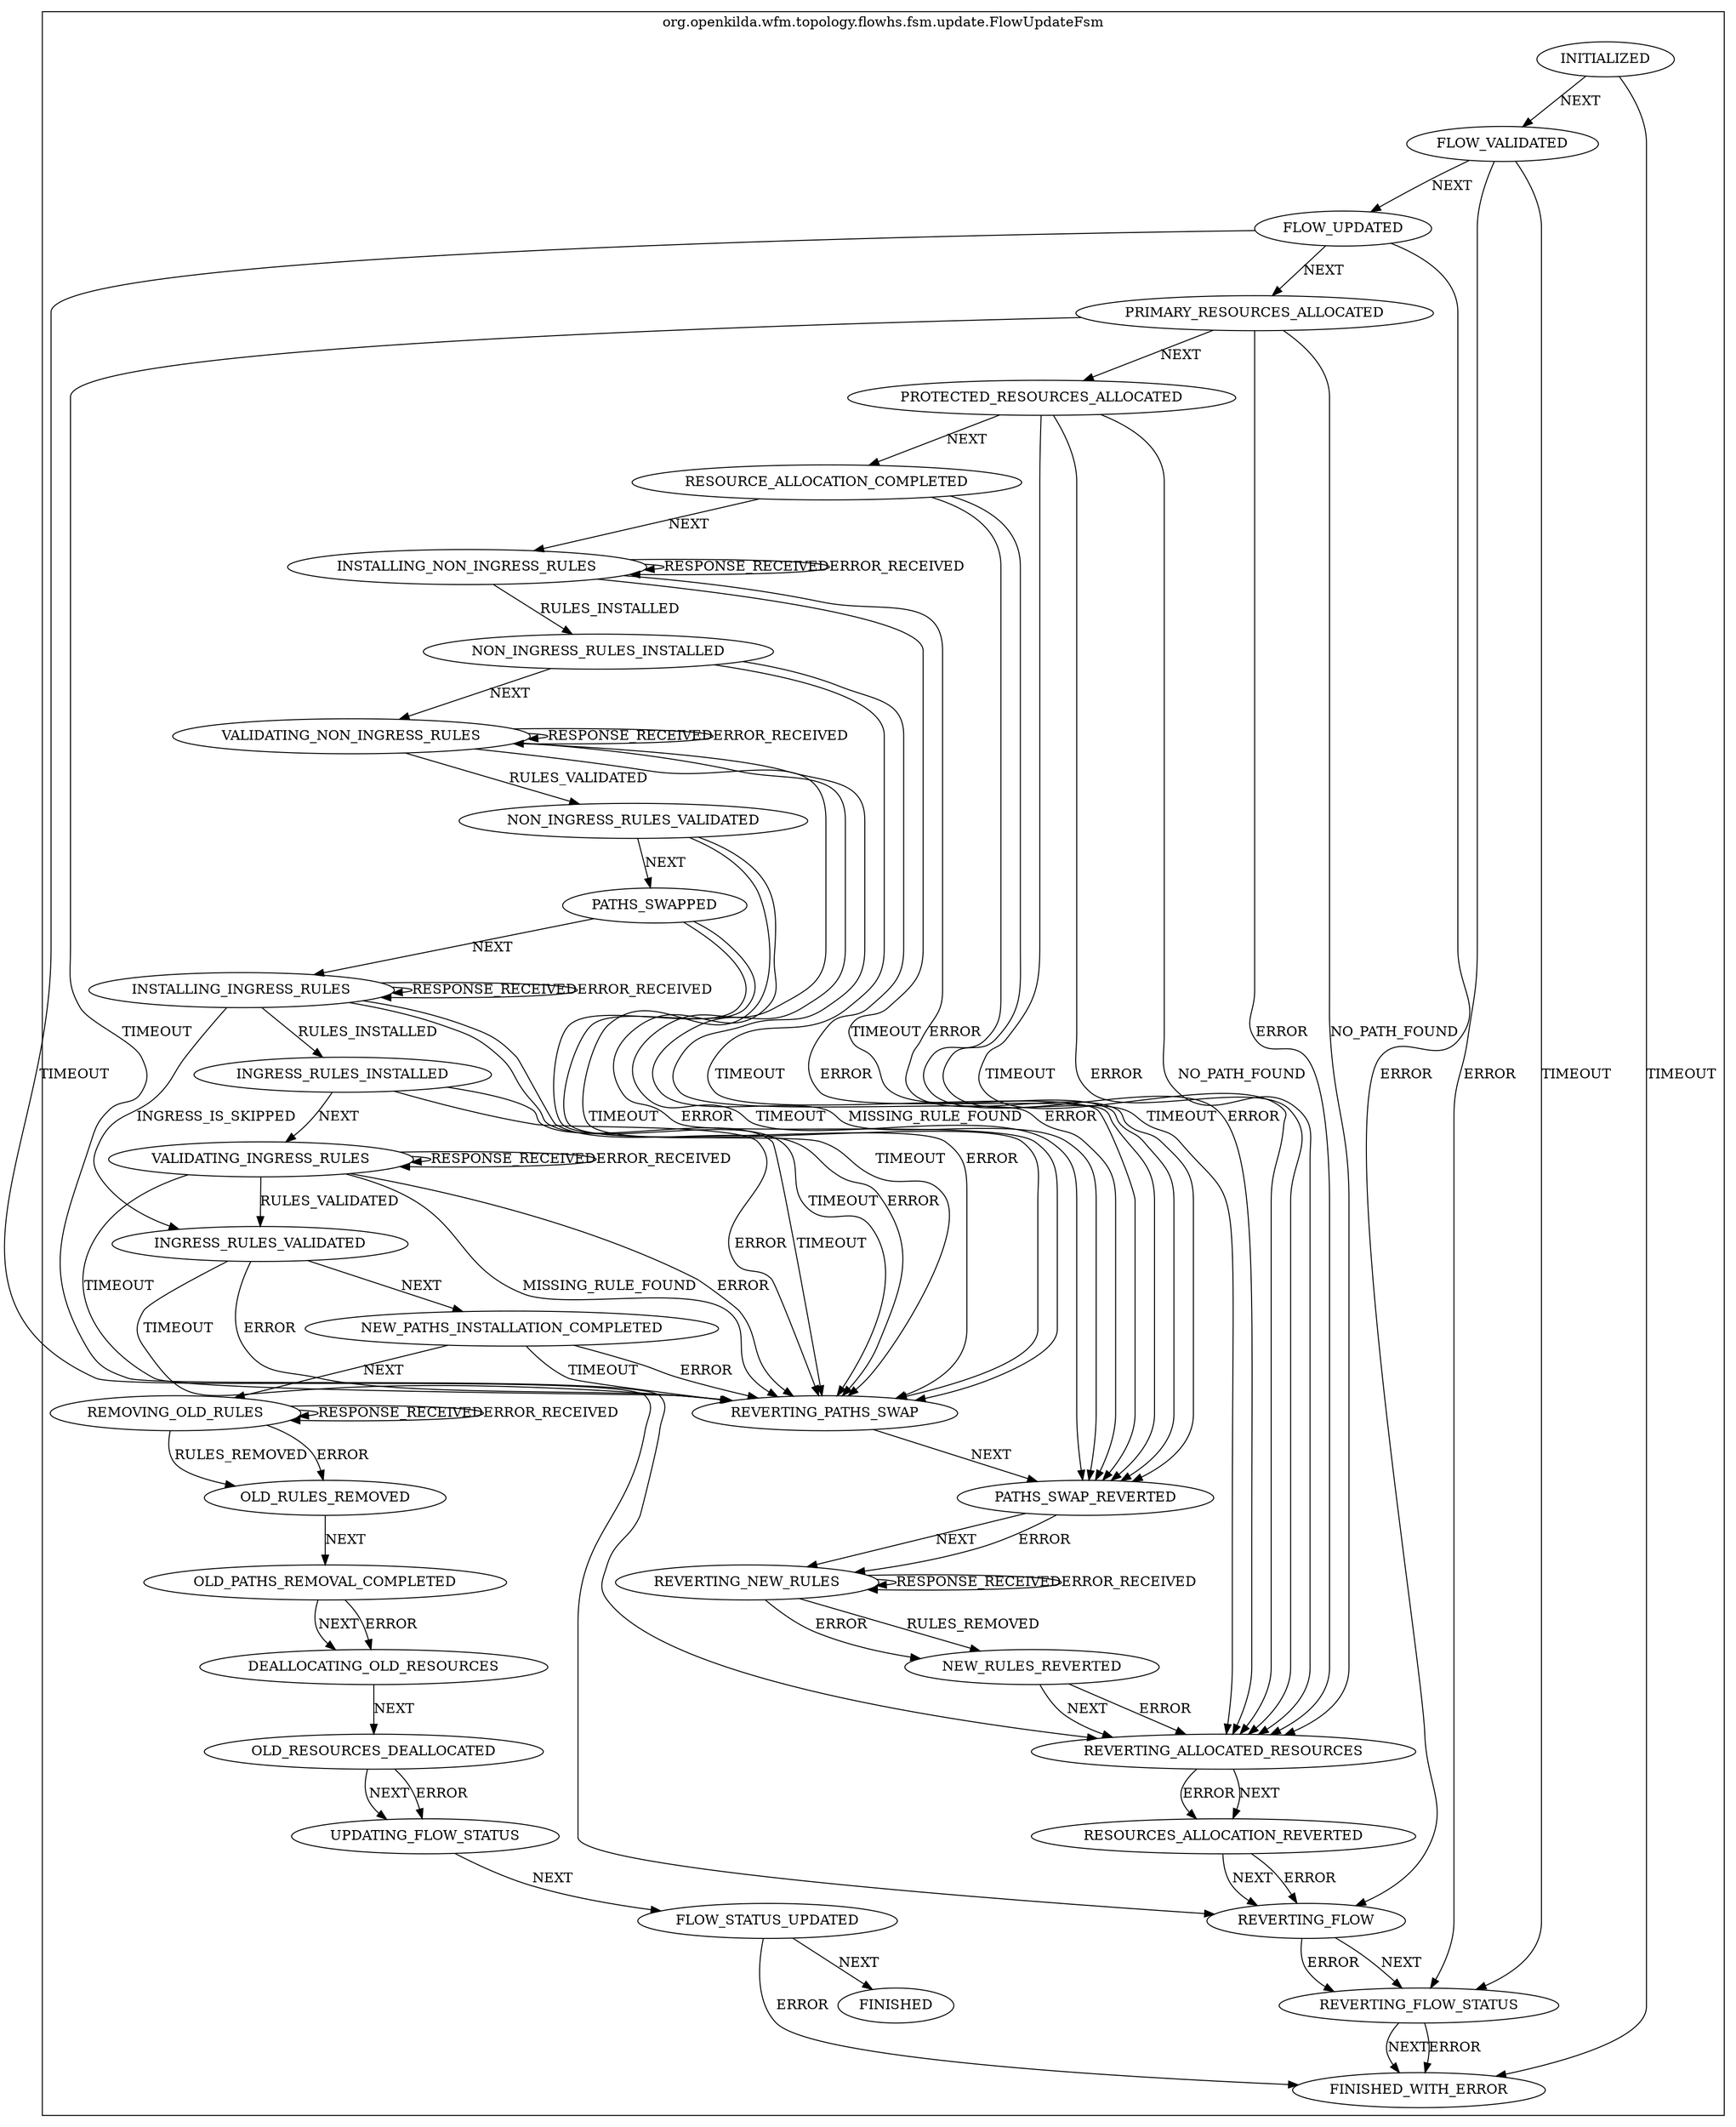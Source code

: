 digraph {
compound=true;
subgraph cluster_StateMachine {
label="org.openkilda.wfm.topology.flowhs.fsm.update.FlowUpdateFsm";
PATHS_SWAP_REVERTED [label="PATHS_SWAP_REVERTED"];
FINISHED [label="FINISHED"];
REVERTING_FLOW [label="REVERTING_FLOW"];
FLOW_VALIDATED [label="FLOW_VALIDATED"];
OLD_PATHS_REMOVAL_COMPLETED [label="OLD_PATHS_REMOVAL_COMPLETED"];
PROTECTED_RESOURCES_ALLOCATED [label="PROTECTED_RESOURCES_ALLOCATED"];
RESOURCES_ALLOCATION_REVERTED [label="RESOURCES_ALLOCATION_REVERTED"];
OLD_RULES_REMOVED [label="OLD_RULES_REMOVED"];
UPDATING_FLOW_STATUS [label="UPDATING_FLOW_STATUS"];
REMOVING_OLD_RULES [label="REMOVING_OLD_RULES"];
RESOURCE_ALLOCATION_COMPLETED [label="RESOURCE_ALLOCATION_COMPLETED"];
FLOW_UPDATED [label="FLOW_UPDATED"];
INITIALIZED [label="INITIALIZED"];
FLOW_STATUS_UPDATED [label="FLOW_STATUS_UPDATED"];
NON_INGRESS_RULES_VALIDATED [label="NON_INGRESS_RULES_VALIDATED"];
INGRESS_RULES_INSTALLED [label="INGRESS_RULES_INSTALLED"];
PRIMARY_RESOURCES_ALLOCATED [label="PRIMARY_RESOURCES_ALLOCATED"];
REVERTING_FLOW_STATUS [label="REVERTING_FLOW_STATUS"];
VALIDATING_NON_INGRESS_RULES [label="VALIDATING_NON_INGRESS_RULES"];
REVERTING_NEW_RULES [label="REVERTING_NEW_RULES"];
FINISHED_WITH_ERROR [label="FINISHED_WITH_ERROR"];
VALIDATING_INGRESS_RULES [label="VALIDATING_INGRESS_RULES"];
REVERTING_ALLOCATED_RESOURCES [label="REVERTING_ALLOCATED_RESOURCES"];
NEW_PATHS_INSTALLATION_COMPLETED [label="NEW_PATHS_INSTALLATION_COMPLETED"];
REVERTING_PATHS_SWAP [label="REVERTING_PATHS_SWAP"];
PATHS_SWAPPED [label="PATHS_SWAPPED"];
INSTALLING_INGRESS_RULES [label="INSTALLING_INGRESS_RULES"];
INGRESS_RULES_VALIDATED [label="INGRESS_RULES_VALIDATED"];
OLD_RESOURCES_DEALLOCATED [label="OLD_RESOURCES_DEALLOCATED"];
NEW_RULES_REVERTED [label="NEW_RULES_REVERTED"];
DEALLOCATING_OLD_RESOURCES [label="DEALLOCATING_OLD_RESOURCES"];
NON_INGRESS_RULES_INSTALLED [label="NON_INGRESS_RULES_INSTALLED"];
INSTALLING_NON_INGRESS_RULES [label="INSTALLING_NON_INGRESS_RULES"];

PATHS_SWAP_REVERTED -> REVERTING_NEW_RULES [ label="NEXT"];
PATHS_SWAP_REVERTED -> REVERTING_NEW_RULES [ label="ERROR"];
REVERTING_FLOW -> REVERTING_FLOW_STATUS [ label="NEXT"];
REVERTING_FLOW -> REVERTING_FLOW_STATUS [ label="ERROR"];
FLOW_VALIDATED -> FLOW_UPDATED [ label="NEXT"];
FLOW_VALIDATED -> REVERTING_FLOW_STATUS [ label="TIMEOUT"];
FLOW_VALIDATED -> REVERTING_FLOW_STATUS [ label="ERROR"];
OLD_PATHS_REMOVAL_COMPLETED -> DEALLOCATING_OLD_RESOURCES [ label="NEXT"];
OLD_PATHS_REMOVAL_COMPLETED -> DEALLOCATING_OLD_RESOURCES [ label="ERROR"];
PROTECTED_RESOURCES_ALLOCATED -> RESOURCE_ALLOCATION_COMPLETED [ label="NEXT"];
PROTECTED_RESOURCES_ALLOCATED -> REVERTING_ALLOCATED_RESOURCES [ label="TIMEOUT"];
PROTECTED_RESOURCES_ALLOCATED -> REVERTING_ALLOCATED_RESOURCES [ label="ERROR"];
PROTECTED_RESOURCES_ALLOCATED -> REVERTING_ALLOCATED_RESOURCES [ label="NO_PATH_FOUND"];
RESOURCES_ALLOCATION_REVERTED -> REVERTING_FLOW [ label="NEXT"];
RESOURCES_ALLOCATION_REVERTED -> REVERTING_FLOW [ label="ERROR"];
OLD_RULES_REMOVED -> OLD_PATHS_REMOVAL_COMPLETED [ label="NEXT"];
UPDATING_FLOW_STATUS -> FLOW_STATUS_UPDATED [ label="NEXT"];
REMOVING_OLD_RULES -> REMOVING_OLD_RULES [ label="RESPONSE_RECEIVED"];
REMOVING_OLD_RULES -> REMOVING_OLD_RULES [ label="ERROR_RECEIVED"];
REMOVING_OLD_RULES -> OLD_RULES_REMOVED [ label="RULES_REMOVED"];
REMOVING_OLD_RULES -> OLD_RULES_REMOVED [ label="ERROR"];
RESOURCE_ALLOCATION_COMPLETED -> INSTALLING_NON_INGRESS_RULES [ label="NEXT"];
RESOURCE_ALLOCATION_COMPLETED -> REVERTING_ALLOCATED_RESOURCES [ label="TIMEOUT"];
RESOURCE_ALLOCATION_COMPLETED -> REVERTING_ALLOCATED_RESOURCES [ label="ERROR"];
FLOW_UPDATED -> PRIMARY_RESOURCES_ALLOCATED [ label="NEXT"];
FLOW_UPDATED -> REVERTING_FLOW [ label="TIMEOUT"];
FLOW_UPDATED -> REVERTING_FLOW [ label="ERROR"];
INITIALIZED -> FLOW_VALIDATED [ label="NEXT"];
INITIALIZED -> FINISHED_WITH_ERROR [ label="TIMEOUT"];
FLOW_STATUS_UPDATED -> FINISHED [ label="NEXT"];
FLOW_STATUS_UPDATED -> FINISHED_WITH_ERROR [ label="ERROR"];
NON_INGRESS_RULES_VALIDATED -> PATHS_SWAPPED [ label="NEXT"];
NON_INGRESS_RULES_VALIDATED -> REVERTING_PATHS_SWAP [ label="TIMEOUT"];
NON_INGRESS_RULES_VALIDATED -> REVERTING_PATHS_SWAP [ label="ERROR"];
INGRESS_RULES_INSTALLED -> VALIDATING_INGRESS_RULES [ label="NEXT"];
INGRESS_RULES_INSTALLED -> REVERTING_PATHS_SWAP [ label="TIMEOUT"];
INGRESS_RULES_INSTALLED -> REVERTING_PATHS_SWAP [ label="ERROR"];
PRIMARY_RESOURCES_ALLOCATED -> PROTECTED_RESOURCES_ALLOCATED [ label="NEXT"];
PRIMARY_RESOURCES_ALLOCATED -> REVERTING_ALLOCATED_RESOURCES [ label="TIMEOUT"];
PRIMARY_RESOURCES_ALLOCATED -> REVERTING_ALLOCATED_RESOURCES [ label="ERROR"];
PRIMARY_RESOURCES_ALLOCATED -> REVERTING_ALLOCATED_RESOURCES [ label="NO_PATH_FOUND"];
REVERTING_FLOW_STATUS -> FINISHED_WITH_ERROR [ label="NEXT"];
REVERTING_FLOW_STATUS -> FINISHED_WITH_ERROR [ label="ERROR"];
VALIDATING_NON_INGRESS_RULES -> VALIDATING_NON_INGRESS_RULES [ label="RESPONSE_RECEIVED"];
VALIDATING_NON_INGRESS_RULES -> VALIDATING_NON_INGRESS_RULES [ label="ERROR_RECEIVED"];
VALIDATING_NON_INGRESS_RULES -> NON_INGRESS_RULES_VALIDATED [ label="RULES_VALIDATED"];
VALIDATING_NON_INGRESS_RULES -> PATHS_SWAP_REVERTED [ label="TIMEOUT"];
VALIDATING_NON_INGRESS_RULES -> PATHS_SWAP_REVERTED [ label="MISSING_RULE_FOUND"];
VALIDATING_NON_INGRESS_RULES -> PATHS_SWAP_REVERTED [ label="ERROR"];
REVERTING_NEW_RULES -> REVERTING_NEW_RULES [ label="RESPONSE_RECEIVED"];
REVERTING_NEW_RULES -> REVERTING_NEW_RULES [ label="ERROR_RECEIVED"];
REVERTING_NEW_RULES -> NEW_RULES_REVERTED [ label="RULES_REMOVED"];
REVERTING_NEW_RULES -> NEW_RULES_REVERTED [ label="ERROR"];
VALIDATING_INGRESS_RULES -> VALIDATING_INGRESS_RULES [ label="RESPONSE_RECEIVED"];
VALIDATING_INGRESS_RULES -> VALIDATING_INGRESS_RULES [ label="ERROR_RECEIVED"];
VALIDATING_INGRESS_RULES -> INGRESS_RULES_VALIDATED [ label="RULES_VALIDATED"];
VALIDATING_INGRESS_RULES -> REVERTING_PATHS_SWAP [ label="TIMEOUT"];
VALIDATING_INGRESS_RULES -> REVERTING_PATHS_SWAP [ label="MISSING_RULE_FOUND"];
VALIDATING_INGRESS_RULES -> REVERTING_PATHS_SWAP [ label="ERROR"];
REVERTING_ALLOCATED_RESOURCES -> RESOURCES_ALLOCATION_REVERTED [ label="NEXT"];
REVERTING_ALLOCATED_RESOURCES -> RESOURCES_ALLOCATION_REVERTED [ label="ERROR"];
NEW_PATHS_INSTALLATION_COMPLETED -> REMOVING_OLD_RULES [ label="NEXT"];
NEW_PATHS_INSTALLATION_COMPLETED -> REVERTING_PATHS_SWAP [ label="TIMEOUT"];
NEW_PATHS_INSTALLATION_COMPLETED -> REVERTING_PATHS_SWAP [ label="ERROR"];
REVERTING_PATHS_SWAP -> PATHS_SWAP_REVERTED [ label="NEXT"];
PATHS_SWAPPED -> INSTALLING_INGRESS_RULES [ label="NEXT"];
PATHS_SWAPPED -> REVERTING_PATHS_SWAP [ label="TIMEOUT"];
PATHS_SWAPPED -> REVERTING_PATHS_SWAP [ label="ERROR"];
INSTALLING_INGRESS_RULES -> INSTALLING_INGRESS_RULES [ label="RESPONSE_RECEIVED"];
INSTALLING_INGRESS_RULES -> INSTALLING_INGRESS_RULES [ label="ERROR_RECEIVED"];
INSTALLING_INGRESS_RULES -> INGRESS_RULES_INSTALLED [ label="RULES_INSTALLED"];
INSTALLING_INGRESS_RULES -> INGRESS_RULES_VALIDATED [ label="INGRESS_IS_SKIPPED"];
INSTALLING_INGRESS_RULES -> REVERTING_PATHS_SWAP [ label="TIMEOUT"];
INSTALLING_INGRESS_RULES -> REVERTING_PATHS_SWAP [ label="ERROR"];
INGRESS_RULES_VALIDATED -> NEW_PATHS_INSTALLATION_COMPLETED [ label="NEXT"];
INGRESS_RULES_VALIDATED -> REVERTING_PATHS_SWAP [ label="TIMEOUT"];
INGRESS_RULES_VALIDATED -> REVERTING_PATHS_SWAP [ label="ERROR"];
OLD_RESOURCES_DEALLOCATED -> UPDATING_FLOW_STATUS [ label="NEXT"];
OLD_RESOURCES_DEALLOCATED -> UPDATING_FLOW_STATUS [ label="ERROR"];
NEW_RULES_REVERTED -> REVERTING_ALLOCATED_RESOURCES [ label="NEXT"];
NEW_RULES_REVERTED -> REVERTING_ALLOCATED_RESOURCES [ label="ERROR"];
DEALLOCATING_OLD_RESOURCES -> OLD_RESOURCES_DEALLOCATED [ label="NEXT"];
NON_INGRESS_RULES_INSTALLED -> VALIDATING_NON_INGRESS_RULES [ label="NEXT"];
NON_INGRESS_RULES_INSTALLED -> PATHS_SWAP_REVERTED [ label="TIMEOUT"];
NON_INGRESS_RULES_INSTALLED -> PATHS_SWAP_REVERTED [ label="ERROR"];
INSTALLING_NON_INGRESS_RULES -> INSTALLING_NON_INGRESS_RULES [ label="RESPONSE_RECEIVED"];
INSTALLING_NON_INGRESS_RULES -> INSTALLING_NON_INGRESS_RULES [ label="ERROR_RECEIVED"];
INSTALLING_NON_INGRESS_RULES -> NON_INGRESS_RULES_INSTALLED [ label="RULES_INSTALLED"];
INSTALLING_NON_INGRESS_RULES -> PATHS_SWAP_REVERTED [ label="TIMEOUT"];
INSTALLING_NON_INGRESS_RULES -> PATHS_SWAP_REVERTED [ label="ERROR"];}}

